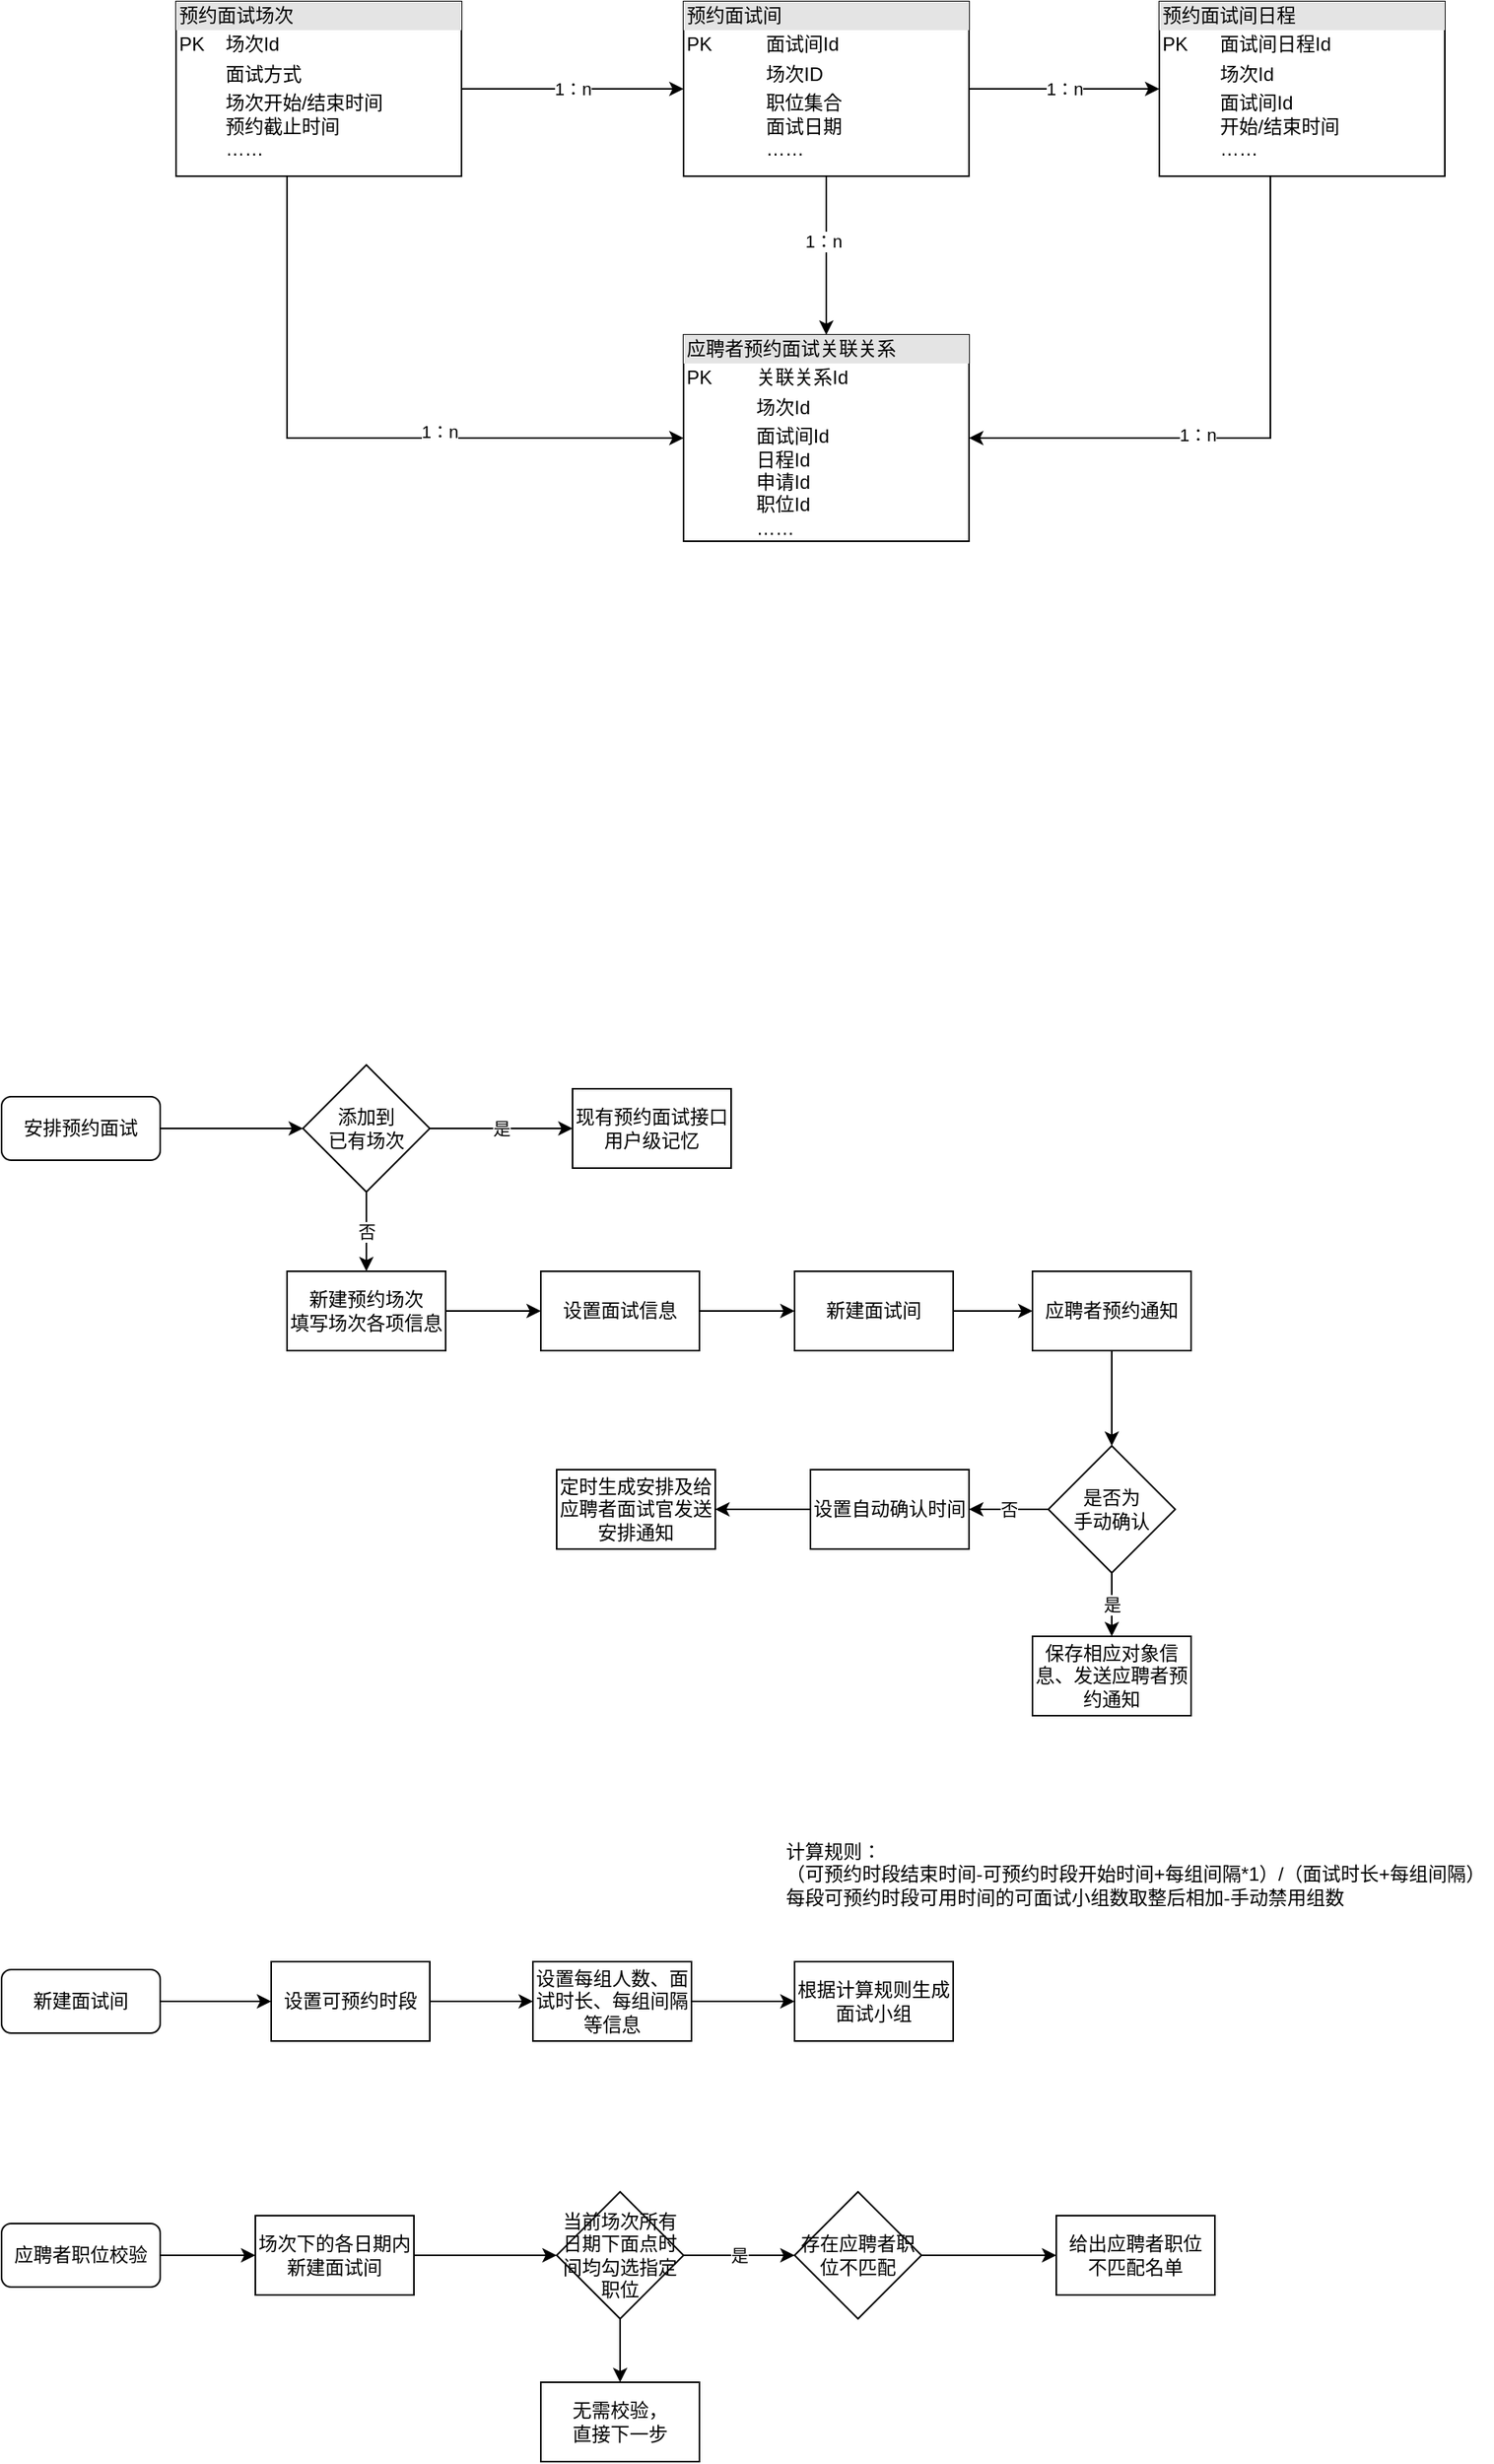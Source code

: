 <mxfile version="17.4.5" type="github">
  <diagram id="_McsPf8jb2U088-XCoP_" name="Page-1">
    <mxGraphModel dx="1038" dy="578" grid="1" gridSize="10" guides="1" tooltips="1" connect="1" arrows="1" fold="1" page="1" pageScale="1" pageWidth="300000" pageHeight="30000" math="0" shadow="0">
      <root>
        <mxCell id="0" />
        <mxCell id="1" parent="0" />
        <mxCell id="AKutZcXzC_K11kxw9h79-6" value="1：n" style="edgeStyle=orthogonalEdgeStyle;rounded=0;orthogonalLoop=1;jettySize=auto;html=1;" edge="1" parent="1" source="AKutZcXzC_K11kxw9h79-1" target="AKutZcXzC_K11kxw9h79-2">
          <mxGeometry relative="1" as="geometry" />
        </mxCell>
        <mxCell id="AKutZcXzC_K11kxw9h79-8" style="edgeStyle=orthogonalEdgeStyle;rounded=0;orthogonalLoop=1;jettySize=auto;html=1;entryX=0;entryY=0.5;entryDx=0;entryDy=0;" edge="1" parent="1" source="AKutZcXzC_K11kxw9h79-1" target="AKutZcXzC_K11kxw9h79-4">
          <mxGeometry relative="1" as="geometry">
            <Array as="points">
              <mxPoint x="250" y="445" />
            </Array>
          </mxGeometry>
        </mxCell>
        <mxCell id="AKutZcXzC_K11kxw9h79-9" value="1：n" style="edgeLabel;html=1;align=center;verticalAlign=middle;resizable=0;points=[];" vertex="1" connectable="0" parent="AKutZcXzC_K11kxw9h79-8">
          <mxGeometry x="0.257" y="4" relative="1" as="geometry">
            <mxPoint as="offset" />
          </mxGeometry>
        </mxCell>
        <mxCell id="AKutZcXzC_K11kxw9h79-1" value="&lt;div style=&quot;box-sizing: border-box ; width: 100% ; background: #e4e4e4 ; padding: 2px&quot;&gt;预约面试场次&lt;/div&gt;&lt;table style=&quot;width: 100% ; font-size: 1em&quot; cellpadding=&quot;2&quot; cellspacing=&quot;0&quot;&gt;&lt;tbody&gt;&lt;tr&gt;&lt;td&gt;PK&lt;/td&gt;&lt;td&gt;场次Id&amp;nbsp;&lt;/td&gt;&lt;/tr&gt;&lt;tr&gt;&lt;td&gt;&lt;br&gt;&lt;/td&gt;&lt;td&gt;面试方式&lt;/td&gt;&lt;/tr&gt;&lt;tr&gt;&lt;td&gt;&lt;/td&gt;&lt;td&gt;场次开始/结束时间&lt;br&gt;预约截止时间&lt;br&gt;……&lt;/td&gt;&lt;/tr&gt;&lt;/tbody&gt;&lt;/table&gt;" style="verticalAlign=top;align=left;overflow=fill;html=1;" vertex="1" parent="1">
          <mxGeometry x="180" y="170" width="180" height="110" as="geometry" />
        </mxCell>
        <mxCell id="AKutZcXzC_K11kxw9h79-7" value="1：n" style="edgeStyle=orthogonalEdgeStyle;rounded=0;orthogonalLoop=1;jettySize=auto;html=1;" edge="1" parent="1" source="AKutZcXzC_K11kxw9h79-2" target="AKutZcXzC_K11kxw9h79-3">
          <mxGeometry relative="1" as="geometry" />
        </mxCell>
        <mxCell id="AKutZcXzC_K11kxw9h79-10" value="" style="edgeStyle=orthogonalEdgeStyle;rounded=0;orthogonalLoop=1;jettySize=auto;html=1;" edge="1" parent="1" source="AKutZcXzC_K11kxw9h79-2" target="AKutZcXzC_K11kxw9h79-4">
          <mxGeometry relative="1" as="geometry" />
        </mxCell>
        <mxCell id="AKutZcXzC_K11kxw9h79-11" value="1：n" style="edgeLabel;html=1;align=center;verticalAlign=middle;resizable=0;points=[];" vertex="1" connectable="0" parent="AKutZcXzC_K11kxw9h79-10">
          <mxGeometry x="-0.184" y="-2" relative="1" as="geometry">
            <mxPoint as="offset" />
          </mxGeometry>
        </mxCell>
        <mxCell id="AKutZcXzC_K11kxw9h79-2" value="&lt;div style=&quot;box-sizing: border-box ; width: 100% ; background: #e4e4e4 ; padding: 2px&quot;&gt;预约面试间&lt;/div&gt;&lt;table style=&quot;width: 100% ; font-size: 1em&quot; cellpadding=&quot;2&quot; cellspacing=&quot;0&quot;&gt;&lt;tbody&gt;&lt;tr&gt;&lt;td&gt;PK&lt;/td&gt;&lt;td&gt;面试间Id&lt;/td&gt;&lt;/tr&gt;&lt;tr&gt;&lt;td&gt;&lt;br&gt;&lt;/td&gt;&lt;td&gt;场次ID&lt;/td&gt;&lt;/tr&gt;&lt;tr&gt;&lt;td&gt;&lt;/td&gt;&lt;td&gt;职位集合&lt;br&gt;面试日期&lt;br&gt;……&lt;/td&gt;&lt;/tr&gt;&lt;/tbody&gt;&lt;/table&gt;" style="verticalAlign=top;align=left;overflow=fill;html=1;" vertex="1" parent="1">
          <mxGeometry x="500" y="170" width="180" height="110" as="geometry" />
        </mxCell>
        <mxCell id="AKutZcXzC_K11kxw9h79-12" style="edgeStyle=orthogonalEdgeStyle;rounded=0;orthogonalLoop=1;jettySize=auto;html=1;entryX=1;entryY=0.5;entryDx=0;entryDy=0;" edge="1" parent="1" source="AKutZcXzC_K11kxw9h79-3" target="AKutZcXzC_K11kxw9h79-4">
          <mxGeometry relative="1" as="geometry">
            <Array as="points">
              <mxPoint x="870" y="445" />
            </Array>
          </mxGeometry>
        </mxCell>
        <mxCell id="AKutZcXzC_K11kxw9h79-13" value="1：n" style="edgeLabel;html=1;align=center;verticalAlign=middle;resizable=0;points=[];" vertex="1" connectable="0" parent="AKutZcXzC_K11kxw9h79-12">
          <mxGeometry x="0.19" y="-2" relative="1" as="geometry">
            <mxPoint as="offset" />
          </mxGeometry>
        </mxCell>
        <mxCell id="AKutZcXzC_K11kxw9h79-3" value="&lt;div style=&quot;box-sizing: border-box ; width: 100% ; background: #e4e4e4 ; padding: 2px&quot;&gt;预约面试间日程&lt;/div&gt;&lt;table style=&quot;width: 100% ; font-size: 1em&quot; cellpadding=&quot;2&quot; cellspacing=&quot;0&quot;&gt;&lt;tbody&gt;&lt;tr&gt;&lt;td&gt;PK&lt;/td&gt;&lt;td&gt;面试间日程Id&lt;/td&gt;&lt;/tr&gt;&lt;tr&gt;&lt;td&gt;&lt;br&gt;&lt;/td&gt;&lt;td&gt;场次Id&lt;/td&gt;&lt;/tr&gt;&lt;tr&gt;&lt;td&gt;&lt;/td&gt;&lt;td&gt;面试间Id&lt;br&gt;开始/结束时间&lt;br&gt;……&lt;/td&gt;&lt;/tr&gt;&lt;/tbody&gt;&lt;/table&gt;" style="verticalAlign=top;align=left;overflow=fill;html=1;" vertex="1" parent="1">
          <mxGeometry x="800" y="170" width="180" height="110" as="geometry" />
        </mxCell>
        <mxCell id="AKutZcXzC_K11kxw9h79-4" value="&lt;div style=&quot;box-sizing: border-box ; width: 100% ; background: #e4e4e4 ; padding: 2px&quot;&gt;应聘者预约面试关联关系&lt;/div&gt;&lt;table style=&quot;width: 100% ; font-size: 1em&quot; cellpadding=&quot;2&quot; cellspacing=&quot;0&quot;&gt;&lt;tbody&gt;&lt;tr&gt;&lt;td&gt;PK&lt;/td&gt;&lt;td&gt;关联关系Id&lt;/td&gt;&lt;/tr&gt;&lt;tr&gt;&lt;td&gt;&lt;br&gt;&lt;/td&gt;&lt;td&gt;场次Id&lt;/td&gt;&lt;/tr&gt;&lt;tr&gt;&lt;td&gt;&lt;/td&gt;&lt;td&gt;面试间Id&lt;br&gt;日程Id&lt;br&gt;申请Id&lt;br&gt;职位Id&lt;br&gt;……&lt;br&gt;&lt;br&gt;&lt;/td&gt;&lt;/tr&gt;&lt;/tbody&gt;&lt;/table&gt;" style="verticalAlign=top;align=left;overflow=fill;html=1;" vertex="1" parent="1">
          <mxGeometry x="500" y="380" width="180" height="130" as="geometry" />
        </mxCell>
        <mxCell id="AKutZcXzC_K11kxw9h79-26" value="" style="edgeStyle=orthogonalEdgeStyle;rounded=0;orthogonalLoop=1;jettySize=auto;html=1;" edge="1" parent="1" source="AKutZcXzC_K11kxw9h79-14" target="AKutZcXzC_K11kxw9h79-15">
          <mxGeometry relative="1" as="geometry" />
        </mxCell>
        <mxCell id="AKutZcXzC_K11kxw9h79-14" value="安排预约面试" style="rounded=1;whiteSpace=wrap;html=1;" vertex="1" parent="1">
          <mxGeometry x="70" y="860" width="100" height="40" as="geometry" />
        </mxCell>
        <mxCell id="AKutZcXzC_K11kxw9h79-27" value="是" style="edgeStyle=orthogonalEdgeStyle;rounded=0;orthogonalLoop=1;jettySize=auto;html=1;" edge="1" parent="1" source="AKutZcXzC_K11kxw9h79-15" target="AKutZcXzC_K11kxw9h79-16">
          <mxGeometry relative="1" as="geometry" />
        </mxCell>
        <mxCell id="AKutZcXzC_K11kxw9h79-28" value="否" style="edgeStyle=orthogonalEdgeStyle;rounded=0;orthogonalLoop=1;jettySize=auto;html=1;" edge="1" parent="1" source="AKutZcXzC_K11kxw9h79-15" target="AKutZcXzC_K11kxw9h79-18">
          <mxGeometry relative="1" as="geometry" />
        </mxCell>
        <mxCell id="AKutZcXzC_K11kxw9h79-15" value="添加到&lt;br&gt;已有场次" style="rhombus;whiteSpace=wrap;html=1;" vertex="1" parent="1">
          <mxGeometry x="260" y="840" width="80" height="80" as="geometry" />
        </mxCell>
        <mxCell id="AKutZcXzC_K11kxw9h79-16" value="现有预约面试接口&lt;br&gt;用户级记忆" style="rounded=0;whiteSpace=wrap;html=1;" vertex="1" parent="1">
          <mxGeometry x="430" y="855" width="100" height="50" as="geometry" />
        </mxCell>
        <mxCell id="AKutZcXzC_K11kxw9h79-29" value="" style="edgeStyle=orthogonalEdgeStyle;rounded=0;orthogonalLoop=1;jettySize=auto;html=1;" edge="1" parent="1" source="AKutZcXzC_K11kxw9h79-18" target="AKutZcXzC_K11kxw9h79-19">
          <mxGeometry relative="1" as="geometry" />
        </mxCell>
        <mxCell id="AKutZcXzC_K11kxw9h79-18" value="新建预约场次&lt;br&gt;填写场次各项信息" style="rounded=0;whiteSpace=wrap;html=1;" vertex="1" parent="1">
          <mxGeometry x="250" y="970" width="100" height="50" as="geometry" />
        </mxCell>
        <mxCell id="AKutZcXzC_K11kxw9h79-30" value="" style="edgeStyle=orthogonalEdgeStyle;rounded=0;orthogonalLoop=1;jettySize=auto;html=1;" edge="1" parent="1" source="AKutZcXzC_K11kxw9h79-19" target="AKutZcXzC_K11kxw9h79-20">
          <mxGeometry relative="1" as="geometry" />
        </mxCell>
        <mxCell id="AKutZcXzC_K11kxw9h79-19" value="设置面试信息" style="rounded=0;whiteSpace=wrap;html=1;" vertex="1" parent="1">
          <mxGeometry x="410" y="970" width="100" height="50" as="geometry" />
        </mxCell>
        <mxCell id="AKutZcXzC_K11kxw9h79-31" value="" style="edgeStyle=orthogonalEdgeStyle;rounded=0;orthogonalLoop=1;jettySize=auto;html=1;" edge="1" parent="1" source="AKutZcXzC_K11kxw9h79-20" target="AKutZcXzC_K11kxw9h79-21">
          <mxGeometry relative="1" as="geometry" />
        </mxCell>
        <mxCell id="AKutZcXzC_K11kxw9h79-20" value="新建面试间" style="rounded=0;whiteSpace=wrap;html=1;" vertex="1" parent="1">
          <mxGeometry x="570" y="970" width="100" height="50" as="geometry" />
        </mxCell>
        <mxCell id="AKutZcXzC_K11kxw9h79-32" value="" style="edgeStyle=orthogonalEdgeStyle;rounded=0;orthogonalLoop=1;jettySize=auto;html=1;" edge="1" parent="1" source="AKutZcXzC_K11kxw9h79-21" target="AKutZcXzC_K11kxw9h79-22">
          <mxGeometry relative="1" as="geometry" />
        </mxCell>
        <mxCell id="AKutZcXzC_K11kxw9h79-21" value="应聘者预约通知" style="rounded=0;whiteSpace=wrap;html=1;" vertex="1" parent="1">
          <mxGeometry x="720" y="970" width="100" height="50" as="geometry" />
        </mxCell>
        <mxCell id="AKutZcXzC_K11kxw9h79-33" value="是" style="edgeStyle=orthogonalEdgeStyle;rounded=0;orthogonalLoop=1;jettySize=auto;html=1;" edge="1" parent="1" source="AKutZcXzC_K11kxw9h79-22" target="AKutZcXzC_K11kxw9h79-23">
          <mxGeometry relative="1" as="geometry" />
        </mxCell>
        <mxCell id="AKutZcXzC_K11kxw9h79-34" value="否" style="edgeStyle=orthogonalEdgeStyle;rounded=0;orthogonalLoop=1;jettySize=auto;html=1;" edge="1" parent="1" source="AKutZcXzC_K11kxw9h79-22" target="AKutZcXzC_K11kxw9h79-24">
          <mxGeometry relative="1" as="geometry" />
        </mxCell>
        <mxCell id="AKutZcXzC_K11kxw9h79-22" value="是否为&lt;br&gt;手动确认" style="rhombus;whiteSpace=wrap;html=1;" vertex="1" parent="1">
          <mxGeometry x="730" y="1080" width="80" height="80" as="geometry" />
        </mxCell>
        <mxCell id="AKutZcXzC_K11kxw9h79-23" value="保存相应对象信息、发送应聘者预约通知" style="rounded=0;whiteSpace=wrap;html=1;" vertex="1" parent="1">
          <mxGeometry x="720" y="1200" width="100" height="50" as="geometry" />
        </mxCell>
        <mxCell id="AKutZcXzC_K11kxw9h79-35" value="" style="edgeStyle=orthogonalEdgeStyle;rounded=0;orthogonalLoop=1;jettySize=auto;html=1;" edge="1" parent="1" source="AKutZcXzC_K11kxw9h79-24" target="AKutZcXzC_K11kxw9h79-25">
          <mxGeometry relative="1" as="geometry" />
        </mxCell>
        <mxCell id="AKutZcXzC_K11kxw9h79-24" value="设置自动确认时间" style="rounded=0;whiteSpace=wrap;html=1;" vertex="1" parent="1">
          <mxGeometry x="580" y="1095" width="100" height="50" as="geometry" />
        </mxCell>
        <mxCell id="AKutZcXzC_K11kxw9h79-25" value="定时生成安排及给应聘者面试官发送安排通知" style="rounded=0;whiteSpace=wrap;html=1;" vertex="1" parent="1">
          <mxGeometry x="420" y="1095" width="100" height="50" as="geometry" />
        </mxCell>
        <mxCell id="AKutZcXzC_K11kxw9h79-43" value="" style="edgeStyle=orthogonalEdgeStyle;rounded=0;orthogonalLoop=1;jettySize=auto;html=1;" edge="1" parent="1" source="AKutZcXzC_K11kxw9h79-36" target="AKutZcXzC_K11kxw9h79-37">
          <mxGeometry relative="1" as="geometry" />
        </mxCell>
        <mxCell id="AKutZcXzC_K11kxw9h79-36" value="新建面试间" style="rounded=1;whiteSpace=wrap;html=1;" vertex="1" parent="1">
          <mxGeometry x="70" y="1410" width="100" height="40" as="geometry" />
        </mxCell>
        <mxCell id="AKutZcXzC_K11kxw9h79-44" value="" style="edgeStyle=orthogonalEdgeStyle;rounded=0;orthogonalLoop=1;jettySize=auto;html=1;" edge="1" parent="1" source="AKutZcXzC_K11kxw9h79-37" target="AKutZcXzC_K11kxw9h79-40">
          <mxGeometry relative="1" as="geometry" />
        </mxCell>
        <mxCell id="AKutZcXzC_K11kxw9h79-37" value="设置可预约时段" style="rounded=0;whiteSpace=wrap;html=1;" vertex="1" parent="1">
          <mxGeometry x="240" y="1405" width="100" height="50" as="geometry" />
        </mxCell>
        <mxCell id="AKutZcXzC_K11kxw9h79-38" value="根据计算规则生成面试小组" style="rounded=0;whiteSpace=wrap;html=1;" vertex="1" parent="1">
          <mxGeometry x="570" y="1405" width="100" height="50" as="geometry" />
        </mxCell>
        <mxCell id="AKutZcXzC_K11kxw9h79-45" value="" style="edgeStyle=orthogonalEdgeStyle;rounded=0;orthogonalLoop=1;jettySize=auto;html=1;" edge="1" parent="1" source="AKutZcXzC_K11kxw9h79-40" target="AKutZcXzC_K11kxw9h79-38">
          <mxGeometry relative="1" as="geometry" />
        </mxCell>
        <mxCell id="AKutZcXzC_K11kxw9h79-40" value="设置每组人数、面试时长、每组间隔等信息" style="rounded=0;whiteSpace=wrap;html=1;" vertex="1" parent="1">
          <mxGeometry x="405" y="1405" width="100" height="50" as="geometry" />
        </mxCell>
        <mxCell id="AKutZcXzC_K11kxw9h79-42" value="&lt;div style=&quot;text-align: left&quot;&gt;&lt;span&gt;计算规则：&lt;/span&gt;&lt;/div&gt;&lt;div style=&quot;text-align: left&quot;&gt;&lt;span&gt;（可预约时段结束时间-可预约时段开始时间+每组间隔*1）/（面试时长+每组间隔）&lt;/span&gt;&lt;/div&gt;&lt;div style=&quot;text-align: left&quot;&gt;&lt;span&gt;每段可预约时段可用时间的可面试小组数取整后相加-手动禁用组数&lt;/span&gt;&lt;/div&gt;" style="text;html=1;strokeColor=none;fillColor=none;align=center;verticalAlign=middle;whiteSpace=wrap;rounded=0;" vertex="1" parent="1">
          <mxGeometry x="560" y="1310" width="450" height="80" as="geometry" />
        </mxCell>
        <mxCell id="AKutZcXzC_K11kxw9h79-51" value="" style="edgeStyle=orthogonalEdgeStyle;rounded=0;orthogonalLoop=1;jettySize=auto;html=1;" edge="1" parent="1" source="AKutZcXzC_K11kxw9h79-46" target="AKutZcXzC_K11kxw9h79-47">
          <mxGeometry relative="1" as="geometry" />
        </mxCell>
        <mxCell id="AKutZcXzC_K11kxw9h79-46" value="应聘者职位校验" style="rounded=1;whiteSpace=wrap;html=1;" vertex="1" parent="1">
          <mxGeometry x="70" y="1570" width="100" height="40" as="geometry" />
        </mxCell>
        <mxCell id="AKutZcXzC_K11kxw9h79-52" value="" style="edgeStyle=orthogonalEdgeStyle;rounded=0;orthogonalLoop=1;jettySize=auto;html=1;" edge="1" parent="1" source="AKutZcXzC_K11kxw9h79-47" target="AKutZcXzC_K11kxw9h79-48">
          <mxGeometry relative="1" as="geometry" />
        </mxCell>
        <mxCell id="AKutZcXzC_K11kxw9h79-47" value="场次下的各日期内新建面试间" style="rounded=0;whiteSpace=wrap;html=1;" vertex="1" parent="1">
          <mxGeometry x="230" y="1565" width="100" height="50" as="geometry" />
        </mxCell>
        <mxCell id="AKutZcXzC_K11kxw9h79-53" value="是" style="edgeStyle=orthogonalEdgeStyle;rounded=0;orthogonalLoop=1;jettySize=auto;html=1;" edge="1" parent="1" source="AKutZcXzC_K11kxw9h79-48" target="AKutZcXzC_K11kxw9h79-49">
          <mxGeometry relative="1" as="geometry" />
        </mxCell>
        <mxCell id="AKutZcXzC_K11kxw9h79-55" value="" style="edgeStyle=orthogonalEdgeStyle;rounded=0;orthogonalLoop=1;jettySize=auto;html=1;" edge="1" parent="1" source="AKutZcXzC_K11kxw9h79-48" target="AKutZcXzC_K11kxw9h79-54">
          <mxGeometry relative="1" as="geometry" />
        </mxCell>
        <mxCell id="AKutZcXzC_K11kxw9h79-48" value="当前场次所有日期下面点时间均勾选指定职位" style="rhombus;whiteSpace=wrap;html=1;" vertex="1" parent="1">
          <mxGeometry x="420" y="1550" width="80" height="80" as="geometry" />
        </mxCell>
        <mxCell id="AKutZcXzC_K11kxw9h79-56" value="" style="edgeStyle=orthogonalEdgeStyle;rounded=0;orthogonalLoop=1;jettySize=auto;html=1;" edge="1" parent="1" source="AKutZcXzC_K11kxw9h79-49" target="AKutZcXzC_K11kxw9h79-50">
          <mxGeometry relative="1" as="geometry" />
        </mxCell>
        <mxCell id="AKutZcXzC_K11kxw9h79-49" value="存在应聘者职位不匹配" style="rhombus;whiteSpace=wrap;html=1;" vertex="1" parent="1">
          <mxGeometry x="570" y="1550" width="80" height="80" as="geometry" />
        </mxCell>
        <mxCell id="AKutZcXzC_K11kxw9h79-50" value="给出应聘者职位&lt;br&gt;不匹配名单" style="rounded=0;whiteSpace=wrap;html=1;" vertex="1" parent="1">
          <mxGeometry x="735" y="1565" width="100" height="50" as="geometry" />
        </mxCell>
        <mxCell id="AKutZcXzC_K11kxw9h79-54" value="无需校验，&lt;br&gt;直接下一步" style="rounded=0;whiteSpace=wrap;html=1;" vertex="1" parent="1">
          <mxGeometry x="410" y="1670" width="100" height="50" as="geometry" />
        </mxCell>
      </root>
    </mxGraphModel>
  </diagram>
</mxfile>

